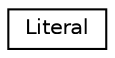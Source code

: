 digraph "Graphical Class Hierarchy"
{
 // LATEX_PDF_SIZE
  edge [fontname="Helvetica",fontsize="10",labelfontname="Helvetica",labelfontsize="10"];
  node [fontname="Helvetica",fontsize="10",shape=record];
  rankdir="LR";
  Node0 [label="Literal",height=0.2,width=0.4,color="black", fillcolor="white", style="filled",URL="$classoperations__research_1_1sat_1_1_literal.html",tooltip=" "];
}
